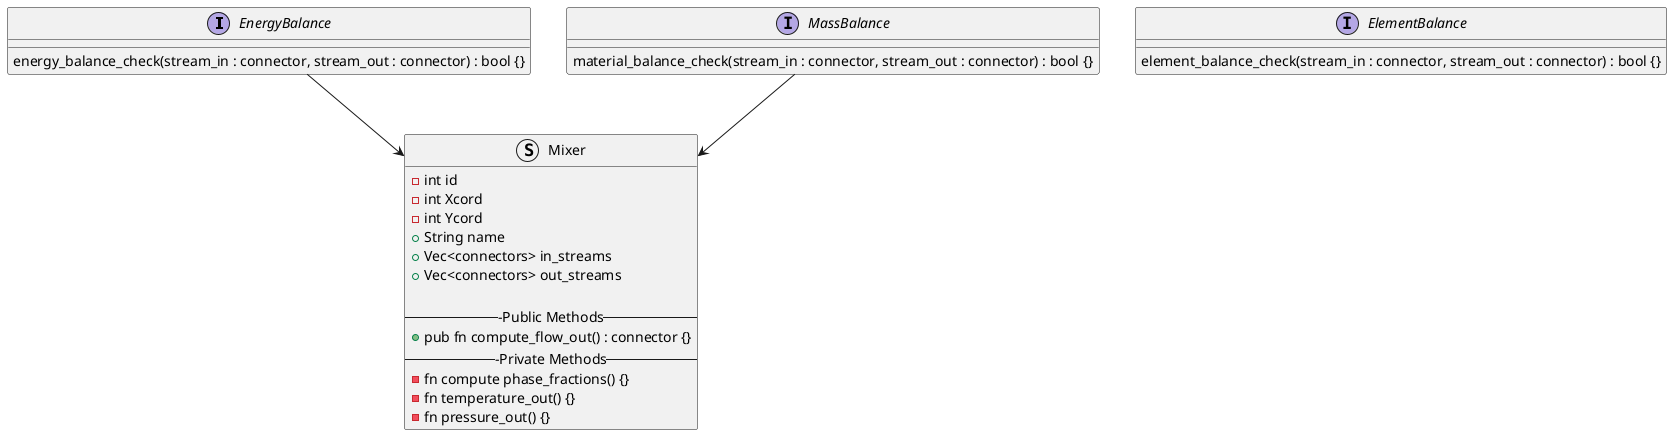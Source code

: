 @startuml Blocks_Module_Class_Diagram

Interface EnergyBalance {
  energy_balance_check(stream_in : connector, stream_out : connector) : bool {} 
}

Interface MassBalance {
  material_balance_check(stream_in : connector, stream_out : connector) : bool {}  
}


Interface ElementBalance {
  element_balance_check(stream_in : connector, stream_out : connector) : bool {}
}





Struct Mixer {
  - int id
  - int Xcord
  - int Ycord
  + String name
  + Vec<connectors> in_streams
  + Vec<connectors> out_streams

  ---Public Methods--
  + pub fn compute_flow_out() : connector {}
  ---Private Methods--
  - fn compute phase_fractions() {}
  - fn temperature_out() {}
  - fn pressure_out() {} 
}

EnergyBalance --> Mixer
MassBalance --> Mixer


@enduml

